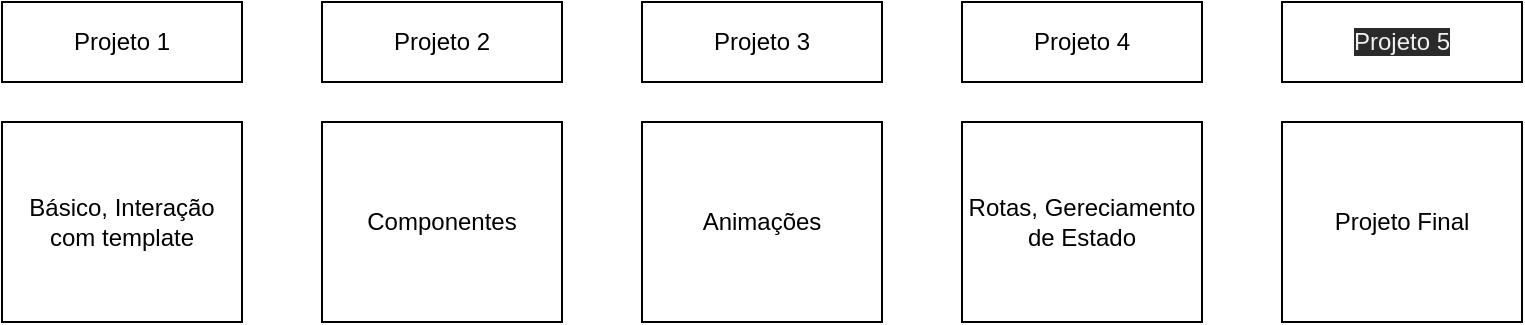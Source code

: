 <mxfile>
    <diagram id="2QU-qHqhE85WNlnTKCMH" name="Page-1">
        <mxGraphModel dx="873" dy="667" grid="1" gridSize="10" guides="1" tooltips="1" connect="1" arrows="1" fold="1" page="1" pageScale="1" pageWidth="827" pageHeight="1169" math="0" shadow="0">
            <root>
                <mxCell id="0"/>
                <mxCell id="1" parent="0"/>
                <mxCell id="3" value="Projeto 1" style="rounded=0;whiteSpace=wrap;html=1;" vertex="1" parent="1">
                    <mxGeometry x="40" y="320" width="120" height="40" as="geometry"/>
                </mxCell>
                <mxCell id="4" value="&lt;span&gt;Projeto 3&lt;/span&gt;" style="rounded=0;whiteSpace=wrap;html=1;" vertex="1" parent="1">
                    <mxGeometry x="360" y="320" width="120" height="40" as="geometry"/>
                </mxCell>
                <mxCell id="5" value="&lt;span&gt;Projeto 2&lt;/span&gt;" style="rounded=0;whiteSpace=wrap;html=1;" vertex="1" parent="1">
                    <mxGeometry x="200" y="320" width="120" height="40" as="geometry"/>
                </mxCell>
                <mxCell id="6" value="&lt;span style=&quot;color: rgb(240 , 240 , 240) ; font-family: &amp;#34;helvetica&amp;#34; ; font-size: 12px ; font-style: normal ; font-weight: 400 ; letter-spacing: normal ; text-align: center ; text-indent: 0px ; text-transform: none ; word-spacing: 0px ; background-color: rgb(42 , 42 , 42) ; display: inline ; float: none&quot;&gt;&lt;span style=&quot;font-family: &amp;#34;helvetica&amp;#34;&quot;&gt;Projeto 5&lt;/span&gt;&lt;br&gt;&lt;/span&gt;" style="rounded=0;whiteSpace=wrap;html=1;" vertex="1" parent="1">
                    <mxGeometry x="680" y="320" width="120" height="40" as="geometry"/>
                </mxCell>
                <mxCell id="7" value="&lt;span&gt;Projeto 4&lt;/span&gt;" style="rounded=0;whiteSpace=wrap;html=1;" vertex="1" parent="1">
                    <mxGeometry x="520" y="320" width="120" height="40" as="geometry"/>
                </mxCell>
                <mxCell id="8" value="Básico, Interação com template" style="rounded=0;whiteSpace=wrap;html=1;" vertex="1" parent="1">
                    <mxGeometry x="40" y="380" width="120" height="100" as="geometry"/>
                </mxCell>
                <mxCell id="9" value="Componentes" style="rounded=0;whiteSpace=wrap;html=1;" vertex="1" parent="1">
                    <mxGeometry x="200" y="380" width="120" height="100" as="geometry"/>
                </mxCell>
                <mxCell id="10" value="Animações" style="rounded=0;whiteSpace=wrap;html=1;" vertex="1" parent="1">
                    <mxGeometry x="360" y="380" width="120" height="100" as="geometry"/>
                </mxCell>
                <mxCell id="11" value="Rotas, Gereciamento de Estado" style="rounded=0;whiteSpace=wrap;html=1;" vertex="1" parent="1">
                    <mxGeometry x="520" y="380" width="120" height="100" as="geometry"/>
                </mxCell>
                <mxCell id="12" value="Projeto Final" style="rounded=0;whiteSpace=wrap;html=1;" vertex="1" parent="1">
                    <mxGeometry x="680" y="380" width="120" height="100" as="geometry"/>
                </mxCell>
            </root>
        </mxGraphModel>
    </diagram>
</mxfile>